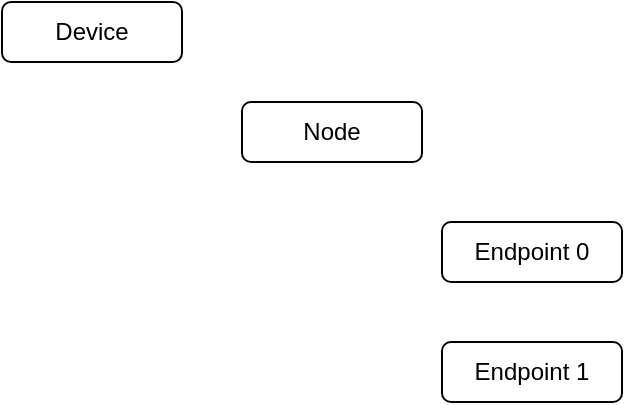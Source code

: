 <mxfile version="24.8.3">
  <diagram name="Page-1" id="eEovngcqNnD8MLMa6UGg">
    <mxGraphModel dx="1434" dy="866" grid="1" gridSize="10" guides="1" tooltips="1" connect="1" arrows="1" fold="1" page="1" pageScale="1" pageWidth="850" pageHeight="1100" math="0" shadow="0">
      <root>
        <mxCell id="0" />
        <mxCell id="1" parent="0" />
        <mxCell id="bHqorTrETxSpkphjxj-j-1" value="Device" style="rounded=1;whiteSpace=wrap;html=1;" vertex="1" parent="1">
          <mxGeometry x="260" y="180" width="90" height="30" as="geometry" />
        </mxCell>
        <mxCell id="bHqorTrETxSpkphjxj-j-2" value="Node" style="rounded=1;whiteSpace=wrap;html=1;" vertex="1" parent="1">
          <mxGeometry x="380" y="230" width="90" height="30" as="geometry" />
        </mxCell>
        <mxCell id="bHqorTrETxSpkphjxj-j-3" value="Endpoint 0" style="rounded=1;whiteSpace=wrap;html=1;" vertex="1" parent="1">
          <mxGeometry x="480" y="290" width="90" height="30" as="geometry" />
        </mxCell>
        <mxCell id="bHqorTrETxSpkphjxj-j-4" value="Endpoint 1" style="rounded=1;whiteSpace=wrap;html=1;" vertex="1" parent="1">
          <mxGeometry x="480" y="350" width="90" height="30" as="geometry" />
        </mxCell>
      </root>
    </mxGraphModel>
  </diagram>
</mxfile>

